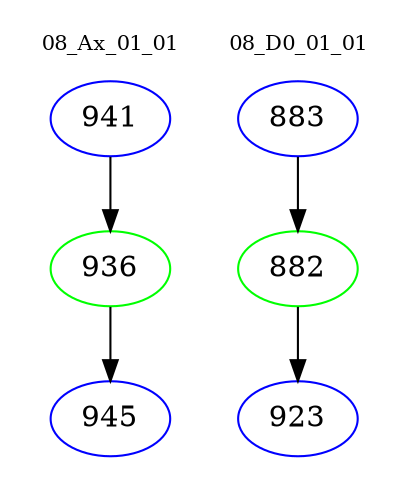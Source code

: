 digraph{
subgraph cluster_0 {
color = white
label = "08_Ax_01_01";
fontsize=10;
T0_941 [label="941", color="blue"]
T0_941 -> T0_936 [color="black"]
T0_936 [label="936", color="green"]
T0_936 -> T0_945 [color="black"]
T0_945 [label="945", color="blue"]
}
subgraph cluster_1 {
color = white
label = "08_D0_01_01";
fontsize=10;
T1_883 [label="883", color="blue"]
T1_883 -> T1_882 [color="black"]
T1_882 [label="882", color="green"]
T1_882 -> T1_923 [color="black"]
T1_923 [label="923", color="blue"]
}
}

